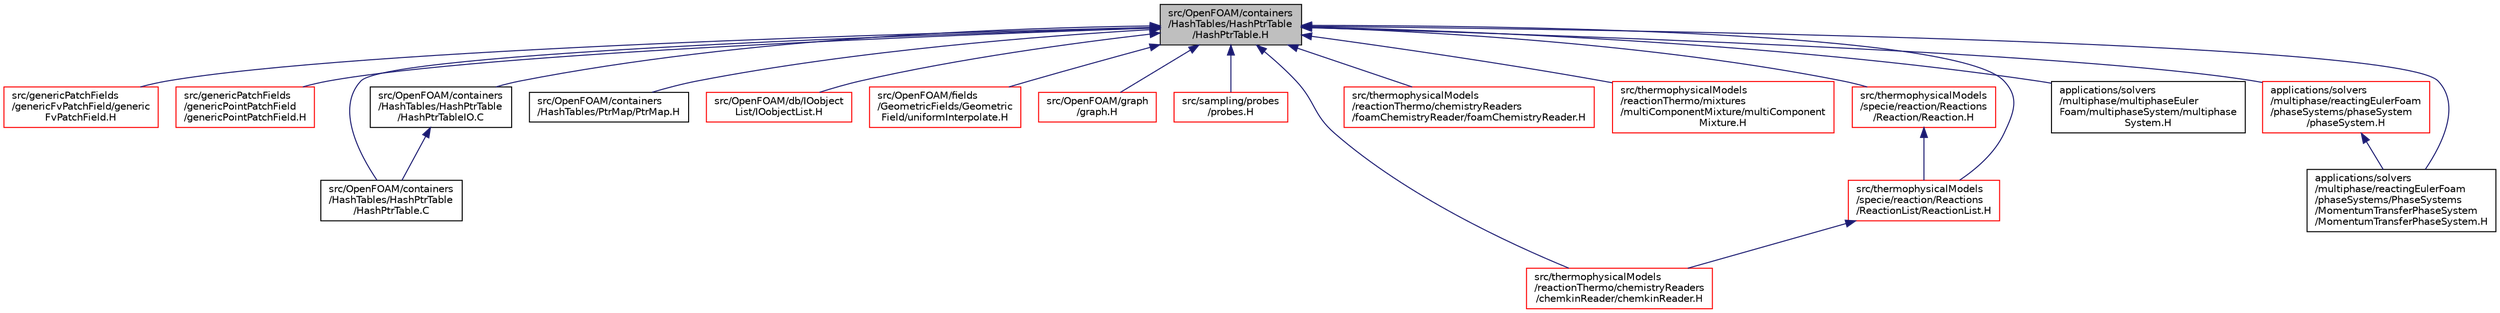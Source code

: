 digraph "src/OpenFOAM/containers/HashTables/HashPtrTable/HashPtrTable.H"
{
  bgcolor="transparent";
  edge [fontname="Helvetica",fontsize="10",labelfontname="Helvetica",labelfontsize="10"];
  node [fontname="Helvetica",fontsize="10",shape=record];
  Node57 [label="src/OpenFOAM/containers\l/HashTables/HashPtrTable\l/HashPtrTable.H",height=0.2,width=0.4,color="black", fillcolor="grey75", style="filled", fontcolor="black"];
  Node57 -> Node58 [dir="back",color="midnightblue",fontsize="10",style="solid",fontname="Helvetica"];
  Node58 [label="src/genericPatchFields\l/genericFvPatchField/generic\lFvPatchField.H",height=0.2,width=0.4,color="red",URL="$a05501.html"];
  Node57 -> Node62 [dir="back",color="midnightblue",fontsize="10",style="solid",fontname="Helvetica"];
  Node62 [label="src/genericPatchFields\l/genericPointPatchField\l/genericPointPatchField.H",height=0.2,width=0.4,color="red",URL="$a05513.html"];
  Node57 -> Node66 [dir="back",color="midnightblue",fontsize="10",style="solid",fontname="Helvetica"];
  Node66 [label="src/OpenFOAM/containers\l/HashTables/HashPtrTable\l/HashPtrTable.C",height=0.2,width=0.4,color="black",URL="$a09161.html"];
  Node57 -> Node67 [dir="back",color="midnightblue",fontsize="10",style="solid",fontname="Helvetica"];
  Node67 [label="src/OpenFOAM/containers\l/HashTables/HashPtrTable\l/HashPtrTableIO.C",height=0.2,width=0.4,color="black",URL="$a09167.html"];
  Node67 -> Node66 [dir="back",color="midnightblue",fontsize="10",style="solid",fontname="Helvetica"];
  Node57 -> Node68 [dir="back",color="midnightblue",fontsize="10",style="solid",fontname="Helvetica"];
  Node68 [label="src/OpenFOAM/containers\l/HashTables/PtrMap/PtrMap.H",height=0.2,width=0.4,color="black",URL="$a09194.html"];
  Node57 -> Node69 [dir="back",color="midnightblue",fontsize="10",style="solid",fontname="Helvetica"];
  Node69 [label="src/OpenFOAM/db/IOobject\lList/IOobjectList.H",height=0.2,width=0.4,color="red",URL="$a09731.html"];
  Node57 -> Node107 [dir="back",color="midnightblue",fontsize="10",style="solid",fontname="Helvetica"];
  Node107 [label="src/OpenFOAM/fields\l/GeometricFields/Geometric\lField/uniformInterpolate.H",height=0.2,width=0.4,color="red",URL="$a10553.html"];
  Node57 -> Node109 [dir="back",color="midnightblue",fontsize="10",style="solid",fontname="Helvetica"];
  Node109 [label="src/OpenFOAM/graph\l/graph.H",height=0.2,width=0.4,color="red",URL="$a11030.html"];
  Node57 -> Node130 [dir="back",color="midnightblue",fontsize="10",style="solid",fontname="Helvetica"];
  Node130 [label="src/sampling/probes\l/probes.H",height=0.2,width=0.4,color="red",URL="$a14954.html"];
  Node57 -> Node137 [dir="back",color="midnightblue",fontsize="10",style="solid",fontname="Helvetica"];
  Node137 [label="src/thermophysicalModels\l/reactionThermo/chemistryReaders\l/chemkinReader/chemkinReader.H",height=0.2,width=0.4,color="red",URL="$a16559.html"];
  Node57 -> Node139 [dir="back",color="midnightblue",fontsize="10",style="solid",fontname="Helvetica"];
  Node139 [label="src/thermophysicalModels\l/reactionThermo/chemistryReaders\l/foamChemistryReader/foamChemistryReader.H",height=0.2,width=0.4,color="red",URL="$a16565.html"];
  Node57 -> Node142 [dir="back",color="midnightblue",fontsize="10",style="solid",fontname="Helvetica"];
  Node142 [label="src/thermophysicalModels\l/reactionThermo/mixtures\l/multiComponentMixture/multiComponent\lMixture.H",height=0.2,width=0.4,color="red",URL="$a16646.html"];
  Node57 -> Node169 [dir="back",color="midnightblue",fontsize="10",style="solid",fontname="Helvetica"];
  Node169 [label="src/thermophysicalModels\l/specie/reaction/Reactions\l/Reaction/Reaction.H",height=0.2,width=0.4,color="red",URL="$a17027.html"];
  Node169 -> Node211 [dir="back",color="midnightblue",fontsize="10",style="solid",fontname="Helvetica"];
  Node211 [label="src/thermophysicalModels\l/specie/reaction/Reactions\l/ReactionList/ReactionList.H",height=0.2,width=0.4,color="red",URL="$a17036.html"];
  Node211 -> Node137 [dir="back",color="midnightblue",fontsize="10",style="solid",fontname="Helvetica"];
  Node57 -> Node211 [dir="back",color="midnightblue",fontsize="10",style="solid",fontname="Helvetica"];
  Node57 -> Node215 [dir="back",color="midnightblue",fontsize="10",style="solid",fontname="Helvetica"];
  Node215 [label="applications/solvers\l/multiphase/multiphaseEuler\lFoam/multiphaseSystem/multiphase\lSystem.H",height=0.2,width=0.4,color="black",URL="$a40064.html"];
  Node57 -> Node216 [dir="back",color="midnightblue",fontsize="10",style="solid",fontname="Helvetica"];
  Node216 [label="applications/solvers\l/multiphase/reactingEulerFoam\l/phaseSystems/phaseSystem\l/phaseSystem.H",height=0.2,width=0.4,color="red",URL="$a21461.html"];
  Node216 -> Node221 [dir="back",color="midnightblue",fontsize="10",style="solid",fontname="Helvetica"];
  Node221 [label="applications/solvers\l/multiphase/reactingEulerFoam\l/phaseSystems/PhaseSystems\l/MomentumTransferPhaseSystem\l/MomentumTransferPhaseSystem.H",height=0.2,width=0.4,color="black",URL="$a21491.html"];
  Node57 -> Node221 [dir="back",color="midnightblue",fontsize="10",style="solid",fontname="Helvetica"];
}

